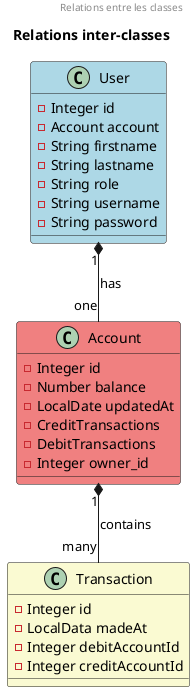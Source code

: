 @startuml 

header Relations entre les classes
title Relations inter-classes

class "User" as U #LightBlue {
    - Integer id 
    - Account account
    - String firstname
    - String lastname
    - String role
    - String username
    - String password
}
class "Account" as A #LightCoral {
    - Integer id
    - Number balance
    - LocalDate updatedAt
    - CreditTransactions 
    - DebitTransactions
    - Integer owner_id

}

class "Transaction" as T  #LightGoldenRodYellow {
    - Integer id
    - LocalData madeAt
    - Integer debitAccountId
    - Integer creditAccountId
}


U "1" *-- "one" A: has
A "1" *-- "many" T : contains

@enduml
